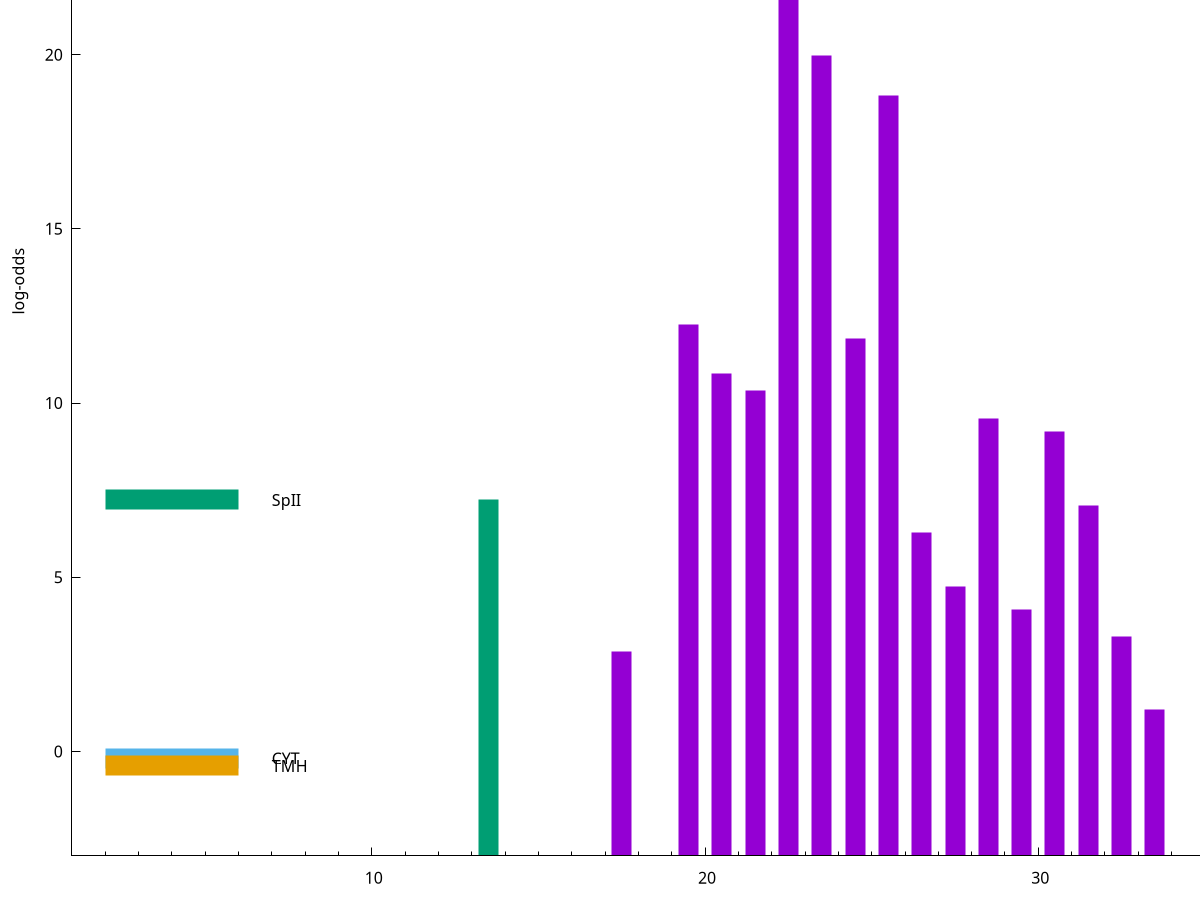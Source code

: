 set title "LipoP predictions for SRR4017849.gff"
set size 2., 1.4
set xrange [1:70] 
set mxtics 10
set yrange [-3:30]
set y2range [0:33]
set ylabel "log-odds"
set term postscript eps color solid "Helvetica" 30
set output "SRR4017849.gff70.eps"
set arrow from 2,25.684 to 6,25.684 nohead lt 1 lw 20
set label "SpI" at 7,25.684
set arrow from 2,7.21734 to 6,7.21734 nohead lt 2 lw 20
set label "SpII" at 7,7.21734
set arrow from 2,-0.200913 to 6,-0.200913 nohead lt 3 lw 20
set label "CYT" at 7,-0.200913
set arrow from 2,-0.415698 to 6,-0.415698 nohead lt 4 lw 20
set label "TMH" at 7,-0.415698
set arrow from 2,25.684 to 6,25.684 nohead lt 1 lw 20
set label "SpI" at 7,25.684
# NOTE: The scores below are the log-odds scores with the threshold
# NOTE: subtracted (a hack to make gnuplot make the histogram all
# NOTE: look nice).
plot "-" axes x1y2 title "" with impulses lt 2 lw 20, "-" axes x1y2 title "" with impulses lt 1 lw 20
13.500000 10.217340
e
22.500000 28.643200
23.500000 22.963400
25.500000 21.838600
19.500000 15.247500
24.500000 14.862300
20.500000 13.840100
21.500000 13.356900
28.500000 12.569350
30.500000 12.191170
31.500000 10.066050
26.500000 9.288310
27.500000 7.720610
29.500000 7.081660
32.500000 6.293610
17.500000 5.872420
33.500000 4.207670
e
exit
